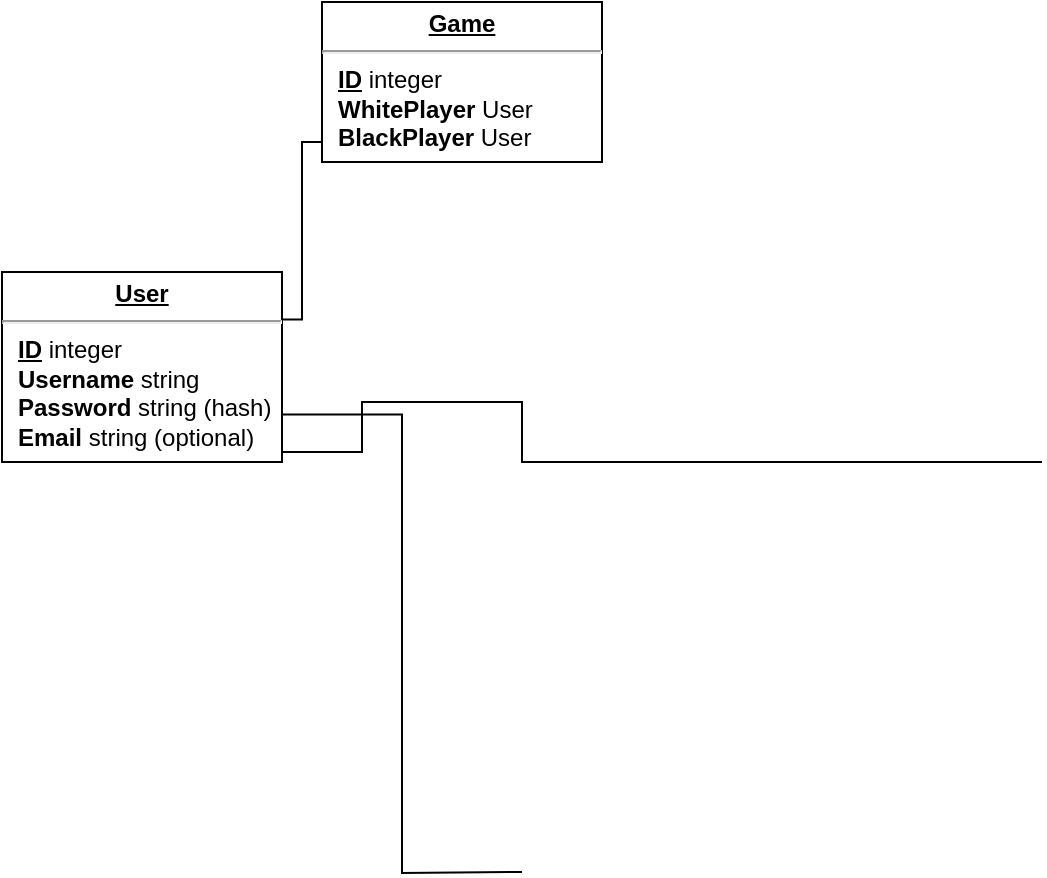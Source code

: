 <mxfile version="18.0.7" type="github">
  <diagram name="Page-1" id="a7904f86-f2b4-8e86-fa97-74104820619b">
    <mxGraphModel dx="1422" dy="762" grid="1" gridSize="10" guides="1" tooltips="1" connect="1" arrows="1" fold="1" page="1" pageScale="1" pageWidth="1100" pageHeight="850" background="none" math="0" shadow="0">
      <root>
        <mxCell id="0" />
        <mxCell id="1" parent="0" />
        <mxCell id="24794b860abc3c2d-41" style="edgeStyle=orthogonalEdgeStyle;rounded=0;html=1;exitX=1;exitY=0.25;labelBackgroundColor=none;endArrow=none;endFill=0;endSize=8;fontFamily=Verdana;fontSize=12;align=left;entryX=0;entryY=0.25;entryDx=0;entryDy=0;" parent="1" source="24794b860abc3c2d-17" target="Ispx6QSRuSXwKcMfp7rH-1" edge="1">
          <mxGeometry relative="1" as="geometry">
            <mxPoint x="420" y="160" as="targetPoint" />
            <Array as="points">
              <mxPoint x="370" y="229" />
              <mxPoint x="370" y="140" />
              <mxPoint x="380" y="140" />
            </Array>
          </mxGeometry>
        </mxCell>
        <mxCell id="24794b860abc3c2d-17" value="&lt;p style=&quot;margin: 0px ; margin-top: 4px ; text-align: center ; text-decoration: underline&quot;&gt;&lt;b&gt;User&lt;/b&gt;&lt;/p&gt;&lt;hr&gt;&lt;p style=&quot;margin: 0px ; margin-left: 8px&quot;&gt;&lt;b&gt;&lt;u&gt;ID&lt;/u&gt;&lt;/b&gt;&amp;nbsp;integer&lt;/p&gt;&lt;p style=&quot;margin: 0px ; margin-left: 8px&quot;&gt;&lt;b&gt;Username&lt;/b&gt;&lt;b style=&quot;font-style: italic;&quot;&gt;&amp;nbsp;&lt;/b&gt;string&lt;/p&gt;&lt;p style=&quot;margin: 0px ; margin-left: 8px&quot;&gt;&lt;b&gt;Password &lt;/b&gt;string (hash)&lt;/p&gt;&lt;p style=&quot;margin: 0px ; margin-left: 8px&quot;&gt;&lt;b&gt;Email &lt;/b&gt;string (optional)&lt;/p&gt;" style="verticalAlign=top;align=left;overflow=fill;fontSize=12;fontFamily=Helvetica;html=1;rounded=0;shadow=0;comic=0;labelBackgroundColor=none;strokeWidth=1" parent="1" vertex="1">
          <mxGeometry x="220" y="205" width="140" height="95" as="geometry" />
        </mxCell>
        <mxCell id="24794b860abc3c2d-42" style="edgeStyle=orthogonalEdgeStyle;rounded=0;html=1;entryX=1;entryY=0.5;labelBackgroundColor=none;endArrow=none;endFill=0;endSize=8;fontFamily=Verdana;fontSize=12;align=left;" parent="1" target="24794b860abc3c2d-17" edge="1">
          <mxGeometry relative="1" as="geometry">
            <Array as="points">
              <mxPoint x="480" y="300" />
              <mxPoint x="480" y="270" />
              <mxPoint x="400" y="270" />
              <mxPoint x="400" y="295" />
            </Array>
            <mxPoint x="740" y="300" as="sourcePoint" />
          </mxGeometry>
        </mxCell>
        <mxCell id="24794b860abc3c2d-48" style="edgeStyle=orthogonalEdgeStyle;rounded=0;html=1;exitX=0;exitY=0.25;entryX=1;entryY=0.75;labelBackgroundColor=none;endArrow=none;endFill=0;endSize=8;fontFamily=Verdana;fontSize=12;align=left;" parent="1" target="24794b860abc3c2d-17" edge="1">
          <mxGeometry relative="1" as="geometry">
            <mxPoint x="480" y="505" as="sourcePoint" />
          </mxGeometry>
        </mxCell>
        <mxCell id="Ispx6QSRuSXwKcMfp7rH-1" value="&lt;p style=&quot;margin: 0px ; margin-top: 4px ; text-align: center ; text-decoration: underline&quot;&gt;&lt;b&gt;Game&lt;/b&gt;&lt;/p&gt;&lt;hr&gt;&lt;p style=&quot;margin: 0px ; margin-left: 8px&quot;&gt;&lt;b&gt;&lt;u&gt;ID&lt;/u&gt;&lt;/b&gt;&amp;nbsp;integer&lt;/p&gt;&lt;p style=&quot;margin: 0px ; margin-left: 8px&quot;&gt;&lt;b&gt;WhitePlayer&amp;nbsp;&lt;/b&gt;User&lt;/p&gt;&lt;p style=&quot;margin: 0px ; margin-left: 8px&quot;&gt;&lt;b&gt;BlackPlayer &lt;/b&gt;User&lt;/p&gt;" style="verticalAlign=top;align=left;overflow=fill;fontSize=12;fontFamily=Helvetica;html=1;rounded=0;shadow=0;comic=0;labelBackgroundColor=none;strokeWidth=1" vertex="1" parent="1">
          <mxGeometry x="380" y="70" width="140" height="80" as="geometry" />
        </mxCell>
      </root>
    </mxGraphModel>
  </diagram>
</mxfile>
